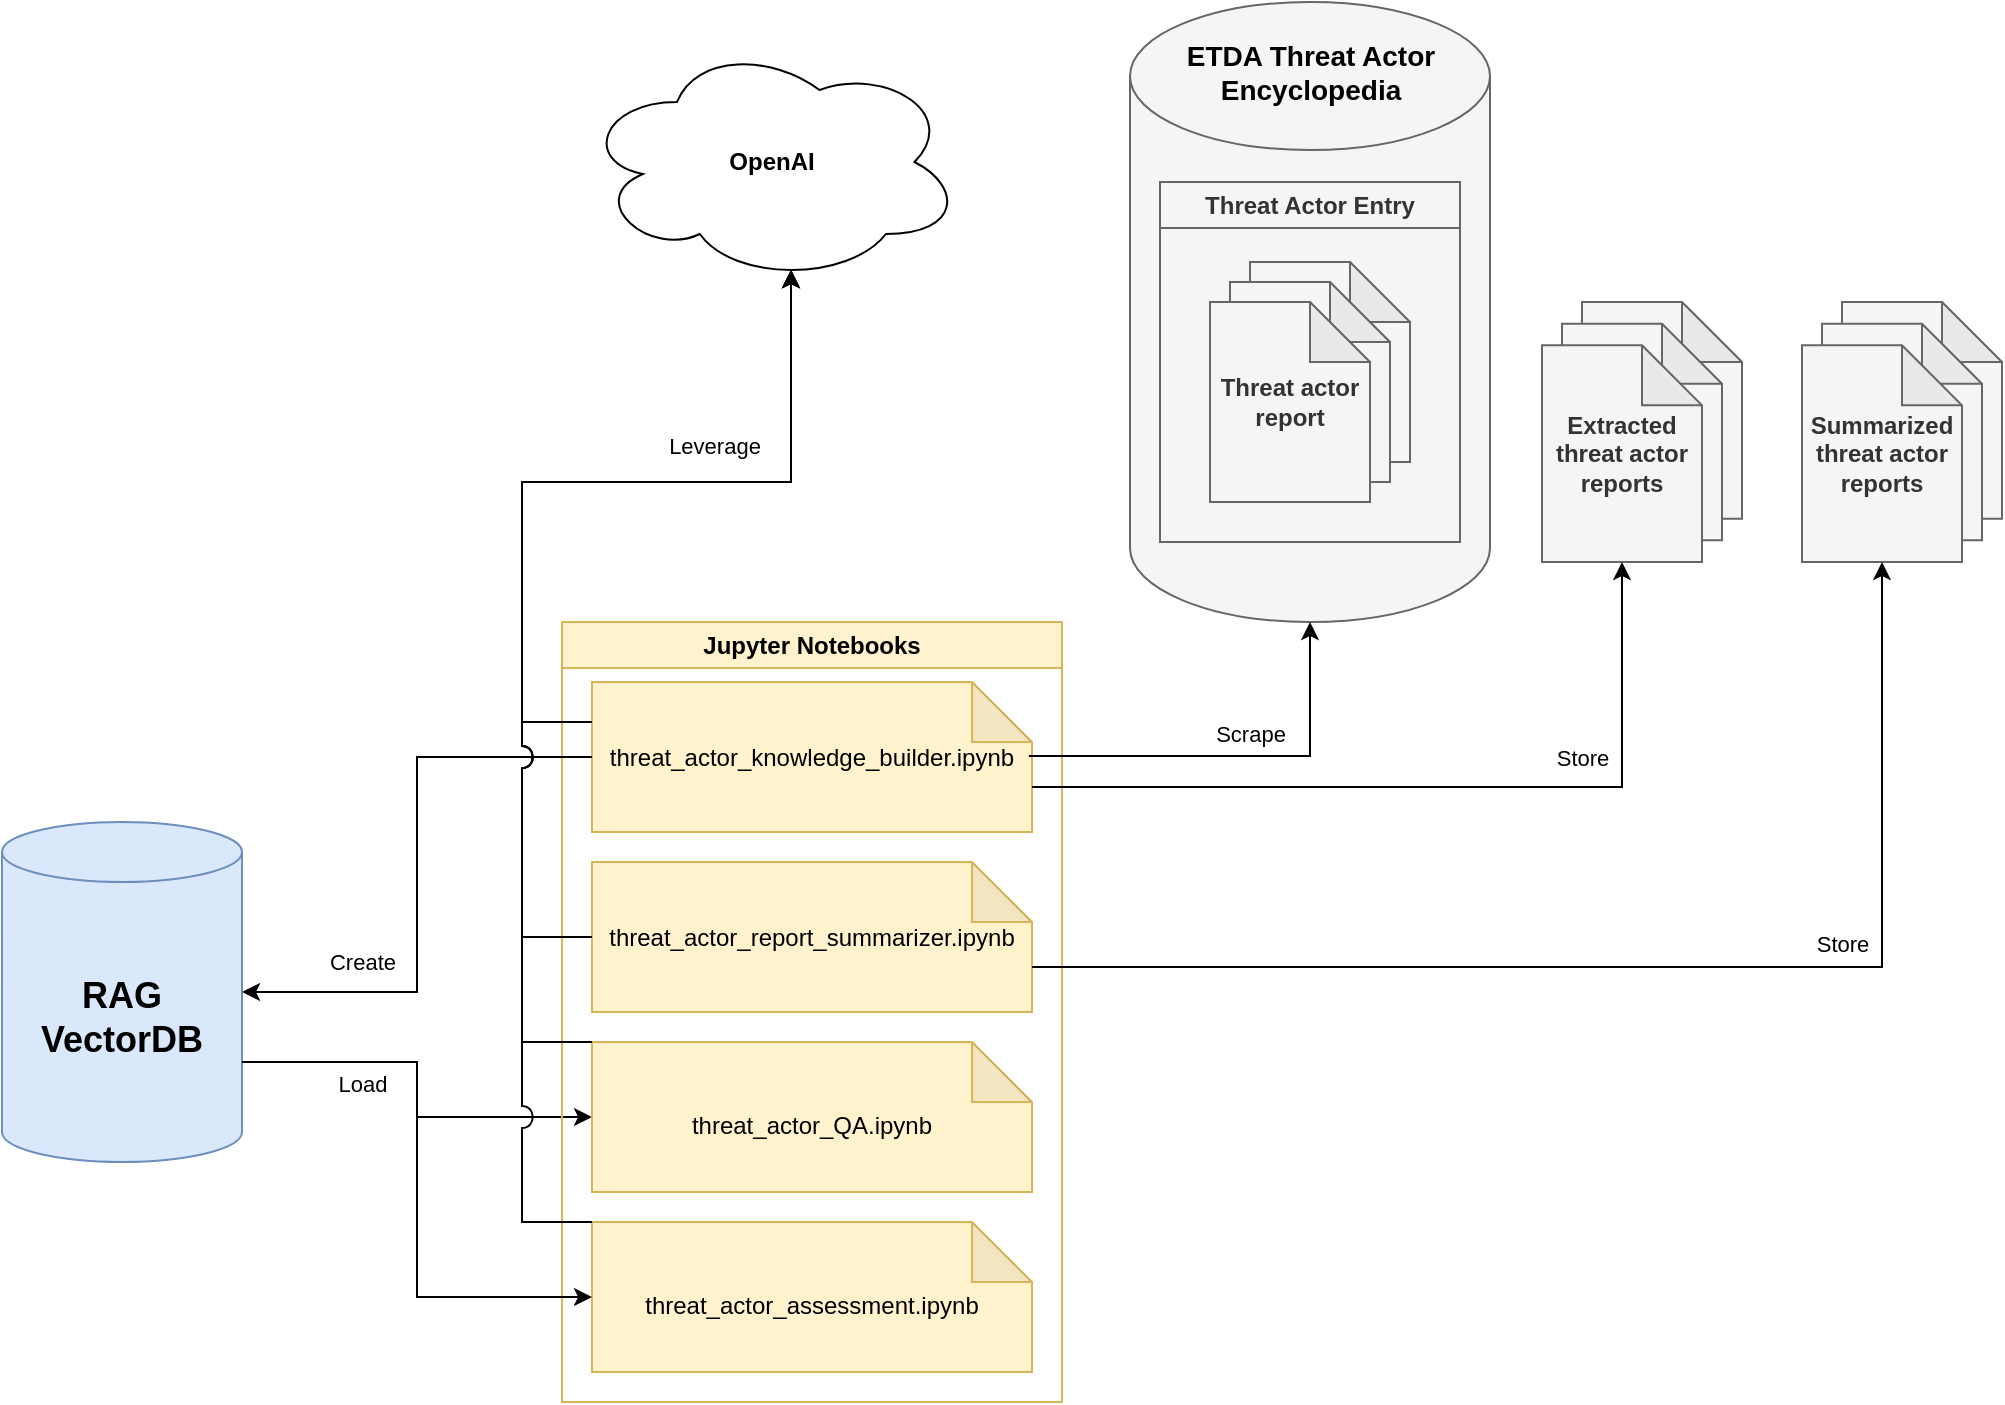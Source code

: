 <mxfile version="28.1.1">
  <diagram name="Page-1" id="2qbZ1LhTElEmyzvvCm6c">
    <mxGraphModel dx="2074" dy="846" grid="1" gridSize="10" guides="1" tooltips="1" connect="1" arrows="1" fold="1" page="1" pageScale="1" pageWidth="827" pageHeight="1169" background="none" math="0" shadow="0">
      <root>
        <mxCell id="0" />
        <mxCell id="1" parent="0" />
        <mxCell id="tZc7Lirz8rw_bjvc8guJ-58" style="edgeStyle=orthogonalEdgeStyle;rounded=0;orthogonalLoop=1;jettySize=auto;html=1;exitX=1;exitY=0;exitDx=0;exitDy=120;exitPerimeter=0;" edge="1" parent="1" source="tZc7Lirz8rw_bjvc8guJ-1" target="tZc7Lirz8rw_bjvc8guJ-42">
          <mxGeometry relative="1" as="geometry" />
        </mxCell>
        <mxCell id="tZc7Lirz8rw_bjvc8guJ-59" value="Load" style="edgeLabel;html=1;align=center;verticalAlign=middle;resizable=0;points=[];" vertex="1" connectable="0" parent="tZc7Lirz8rw_bjvc8guJ-58">
          <mxGeometry x="0.407" y="-3" relative="1" as="geometry">
            <mxPoint x="-55" y="-20" as="offset" />
          </mxGeometry>
        </mxCell>
        <mxCell id="tZc7Lirz8rw_bjvc8guJ-1" value="&lt;b&gt;&lt;font style=&quot;font-size: 18px;&quot;&gt;RAG VectorDB&lt;/font&gt;&lt;/b&gt;" style="shape=cylinder3;whiteSpace=wrap;html=1;boundedLbl=1;backgroundOutline=1;size=15;fillColor=#dae8fc;strokeColor=#6c8ebf;" vertex="1" parent="1">
          <mxGeometry x="-240" y="600" width="120" height="170" as="geometry" />
        </mxCell>
        <mxCell id="tZc7Lirz8rw_bjvc8guJ-26" value="Jupyter Notebooks" style="swimlane;whiteSpace=wrap;html=1;fillColor=#fff2cc;strokeColor=#d6b656;fillStyle=auto;labelBackgroundColor=none;" vertex="1" parent="1">
          <mxGeometry x="40" y="500" width="250" height="390" as="geometry" />
        </mxCell>
        <mxCell id="tZc7Lirz8rw_bjvc8guJ-27" value="threat_actor_knowledge_builder.ipynb" style="shape=note;whiteSpace=wrap;html=1;backgroundOutline=1;darkOpacity=0.05;fillColor=#fff2cc;strokeColor=#d6b656;" vertex="1" parent="tZc7Lirz8rw_bjvc8guJ-26">
          <mxGeometry x="15" y="30" width="220" height="75" as="geometry" />
        </mxCell>
        <mxCell id="tZc7Lirz8rw_bjvc8guJ-28" value="threat_actor_report_summarizer.ipynb" style="shape=note;whiteSpace=wrap;html=1;backgroundOutline=1;darkOpacity=0.05;fillColor=#fff2cc;strokeColor=#d6b656;" vertex="1" parent="tZc7Lirz8rw_bjvc8guJ-26">
          <mxGeometry x="15" y="120" width="220" height="75" as="geometry" />
        </mxCell>
        <mxCell id="tZc7Lirz8rw_bjvc8guJ-42" value="&lt;h1 class=&quot;Box-sc-g0xbh4-0 jGhzSQ prc-Heading-Heading-6CmGO&quot; tabindex=&quot;-1&quot; id=&quot;file-name-id-wide&quot;&gt;&lt;font style=&quot;font-size: 12px;&quot;&gt;&lt;span style=&quot;font-weight: normal;&quot;&gt;threat_actor_QA.ipynb&lt;/span&gt;&lt;/font&gt;&lt;/h1&gt;" style="shape=note;whiteSpace=wrap;html=1;backgroundOutline=1;darkOpacity=0.05;fillColor=#fff2cc;strokeColor=#d6b656;fontStyle=1" vertex="1" parent="tZc7Lirz8rw_bjvc8guJ-26">
          <mxGeometry x="15" y="210" width="220" height="75" as="geometry" />
        </mxCell>
        <mxCell id="tZc7Lirz8rw_bjvc8guJ-43" value="&lt;h1 id=&quot;file-name-id-wide&quot; tabindex=&quot;-1&quot; class=&quot;Box-sc-g0xbh4-0 jGhzSQ prc-Heading-Heading-6CmGO&quot;&gt;&lt;font style=&quot;font-size: 12px;&quot;&gt;&lt;span style=&quot;font-weight: normal;&quot;&gt;threat_actor_assessment.ipynb&lt;/span&gt;&lt;/font&gt;&lt;/h1&gt;" style="shape=note;whiteSpace=wrap;html=1;backgroundOutline=1;darkOpacity=0.05;fillColor=#fff2cc;strokeColor=#d6b656;fontStyle=1" vertex="1" parent="tZc7Lirz8rw_bjvc8guJ-26">
          <mxGeometry x="15" y="300" width="220" height="75" as="geometry" />
        </mxCell>
        <mxCell id="tZc7Lirz8rw_bjvc8guJ-29" value="" style="group" vertex="1" connectable="0" parent="1">
          <mxGeometry x="324" y="190" width="180" height="310" as="geometry" />
        </mxCell>
        <mxCell id="tZc7Lirz8rw_bjvc8guJ-23" value="&lt;h3&gt;&lt;br&gt;&lt;/h3&gt;" style="shape=cylinder3;whiteSpace=wrap;html=1;boundedLbl=1;backgroundOutline=1;size=37;fillColor=#f5f5f5;fontColor=#333333;strokeColor=#666666;" vertex="1" parent="tZc7Lirz8rw_bjvc8guJ-29">
          <mxGeometry width="180" height="310" as="geometry" />
        </mxCell>
        <mxCell id="tZc7Lirz8rw_bjvc8guJ-4" value="Threat Actor Entry" style="swimlane;whiteSpace=wrap;html=1;startSize=23;fillColor=#f5f5f5;fontColor=#333333;strokeColor=#666666;" vertex="1" parent="tZc7Lirz8rw_bjvc8guJ-29">
          <mxGeometry x="15" y="90" width="150" height="180" as="geometry">
            <mxRectangle x="375" y="300" width="110" height="30" as="alternateBounds" />
          </mxGeometry>
        </mxCell>
        <mxCell id="tZc7Lirz8rw_bjvc8guJ-6" value="" style="shape=note;whiteSpace=wrap;html=1;backgroundOutline=1;darkOpacity=0.05;fillColor=#f5f5f5;fontColor=#333333;strokeColor=#666666;" vertex="1" parent="tZc7Lirz8rw_bjvc8guJ-4">
          <mxGeometry x="45" y="40" width="80" height="100" as="geometry" />
        </mxCell>
        <mxCell id="tZc7Lirz8rw_bjvc8guJ-5" value="" style="shape=note;whiteSpace=wrap;html=1;backgroundOutline=1;darkOpacity=0.05;fillColor=#f5f5f5;fontColor=#333333;strokeColor=#666666;" vertex="1" parent="tZc7Lirz8rw_bjvc8guJ-4">
          <mxGeometry x="35" y="50" width="80" height="100" as="geometry" />
        </mxCell>
        <mxCell id="tZc7Lirz8rw_bjvc8guJ-2" value="Threat actor report" style="shape=note;whiteSpace=wrap;html=1;backgroundOutline=1;darkOpacity=0.05;fillColor=#f5f5f5;fontColor=#333333;strokeColor=#666666;fontStyle=1" vertex="1" parent="tZc7Lirz8rw_bjvc8guJ-4">
          <mxGeometry x="25" y="60" width="80" height="100" as="geometry" />
        </mxCell>
        <mxCell id="tZc7Lirz8rw_bjvc8guJ-24" value="&lt;font style=&quot;font-size: 14px;&quot;&gt;&lt;b&gt;ETDA Threat Actor Encyclopedia&lt;/b&gt;&lt;/font&gt;" style="text;html=1;align=center;verticalAlign=middle;whiteSpace=wrap;rounded=0;" vertex="1" parent="tZc7Lirz8rw_bjvc8guJ-29">
          <mxGeometry x="23.5" y="20" width="133" height="30" as="geometry" />
        </mxCell>
        <mxCell id="tZc7Lirz8rw_bjvc8guJ-41" value="&lt;b&gt;OpenAI&lt;/b&gt;" style="ellipse;shape=cloud;whiteSpace=wrap;html=1;" vertex="1" parent="1">
          <mxGeometry x="50" y="210" width="190" height="120" as="geometry" />
        </mxCell>
        <mxCell id="tZc7Lirz8rw_bjvc8guJ-44" style="edgeStyle=orthogonalEdgeStyle;rounded=0;orthogonalLoop=1;jettySize=auto;html=1;exitX=0.993;exitY=0.493;exitDx=0;exitDy=0;exitPerimeter=0;entryX=0.5;entryY=1;entryDx=0;entryDy=0;entryPerimeter=0;" edge="1" parent="1" source="tZc7Lirz8rw_bjvc8guJ-27" target="tZc7Lirz8rw_bjvc8guJ-23">
          <mxGeometry relative="1" as="geometry" />
        </mxCell>
        <mxCell id="tZc7Lirz8rw_bjvc8guJ-45" value="Scrape" style="edgeLabel;html=1;align=center;verticalAlign=middle;resizable=0;points=[];" vertex="1" connectable="0" parent="tZc7Lirz8rw_bjvc8guJ-44">
          <mxGeometry x="0.565" y="-2" relative="1" as="geometry">
            <mxPoint x="-32" y="11" as="offset" />
          </mxGeometry>
        </mxCell>
        <mxCell id="tZc7Lirz8rw_bjvc8guJ-46" value="" style="group" vertex="1" connectable="0" parent="1">
          <mxGeometry x="660" y="340" width="100" height="130" as="geometry" />
        </mxCell>
        <mxCell id="tZc7Lirz8rw_bjvc8guJ-38" value="" style="shape=note;whiteSpace=wrap;html=1;backgroundOutline=1;darkOpacity=0.05;fillColor=#f5f5f5;fontColor=#333333;strokeColor=#666666;" vertex="1" parent="tZc7Lirz8rw_bjvc8guJ-46">
          <mxGeometry x="20" width="80" height="108.333" as="geometry" />
        </mxCell>
        <mxCell id="tZc7Lirz8rw_bjvc8guJ-39" value="" style="shape=note;whiteSpace=wrap;html=1;backgroundOutline=1;darkOpacity=0.05;fillColor=#f5f5f5;fontColor=#333333;strokeColor=#666666;" vertex="1" parent="tZc7Lirz8rw_bjvc8guJ-46">
          <mxGeometry x="10" y="10.833" width="80" height="108.333" as="geometry" />
        </mxCell>
        <mxCell id="tZc7Lirz8rw_bjvc8guJ-40" value="Summarized threat actor reports" style="shape=note;whiteSpace=wrap;html=1;backgroundOutline=1;darkOpacity=0.05;fillColor=#f5f5f5;fontColor=#333333;strokeColor=#666666;fontStyle=1" vertex="1" parent="tZc7Lirz8rw_bjvc8guJ-46">
          <mxGeometry y="21.667" width="80" height="108.333" as="geometry" />
        </mxCell>
        <mxCell id="tZc7Lirz8rw_bjvc8guJ-47" value="" style="group;fontStyle=1" vertex="1" connectable="0" parent="1">
          <mxGeometry x="530" y="340" width="100" height="130" as="geometry" />
        </mxCell>
        <mxCell id="tZc7Lirz8rw_bjvc8guJ-35" value="" style="shape=note;whiteSpace=wrap;html=1;backgroundOutline=1;darkOpacity=0.05;fillColor=#f5f5f5;fontColor=#333333;strokeColor=#666666;" vertex="1" parent="tZc7Lirz8rw_bjvc8guJ-47">
          <mxGeometry x="20" width="80" height="108.333" as="geometry" />
        </mxCell>
        <mxCell id="tZc7Lirz8rw_bjvc8guJ-36" value="" style="shape=note;whiteSpace=wrap;html=1;backgroundOutline=1;darkOpacity=0.05;fillColor=#f5f5f5;fontColor=#333333;strokeColor=#666666;" vertex="1" parent="tZc7Lirz8rw_bjvc8guJ-47">
          <mxGeometry x="10" y="10.833" width="80" height="108.333" as="geometry" />
        </mxCell>
        <mxCell id="tZc7Lirz8rw_bjvc8guJ-37" value="&lt;b&gt;Extracted threat actor report&lt;/b&gt;s" style="shape=note;whiteSpace=wrap;html=1;backgroundOutline=1;darkOpacity=0.05;fillColor=#f5f5f5;fontColor=#333333;strokeColor=#666666;fontStyle=1" vertex="1" parent="tZc7Lirz8rw_bjvc8guJ-47">
          <mxGeometry y="21.667" width="80" height="108.333" as="geometry" />
        </mxCell>
        <mxCell id="tZc7Lirz8rw_bjvc8guJ-48" style="edgeStyle=orthogonalEdgeStyle;rounded=0;orthogonalLoop=1;jettySize=auto;html=1;exitX=0;exitY=0;exitDx=220;exitDy=52.5;exitPerimeter=0;entryX=0.5;entryY=1;entryDx=0;entryDy=0;entryPerimeter=0;" edge="1" parent="1" source="tZc7Lirz8rw_bjvc8guJ-27" target="tZc7Lirz8rw_bjvc8guJ-37">
          <mxGeometry relative="1" as="geometry" />
        </mxCell>
        <mxCell id="tZc7Lirz8rw_bjvc8guJ-49" value="Store" style="edgeLabel;html=1;align=center;verticalAlign=middle;resizable=0;points=[];" vertex="1" connectable="0" parent="tZc7Lirz8rw_bjvc8guJ-48">
          <mxGeometry x="-0.141" y="2" relative="1" as="geometry">
            <mxPoint x="100" y="-13" as="offset" />
          </mxGeometry>
        </mxCell>
        <mxCell id="tZc7Lirz8rw_bjvc8guJ-51" style="edgeStyle=orthogonalEdgeStyle;rounded=0;orthogonalLoop=1;jettySize=auto;html=1;entryX=0.55;entryY=0.95;entryDx=0;entryDy=0;entryPerimeter=0;" edge="1" parent="1" target="tZc7Lirz8rw_bjvc8guJ-41">
          <mxGeometry relative="1" as="geometry">
            <mxPoint x="55" y="550" as="sourcePoint" />
            <Array as="points">
              <mxPoint x="55" y="550" />
              <mxPoint x="20" y="550" />
              <mxPoint x="20" y="430" />
              <mxPoint x="155" y="430" />
            </Array>
          </mxGeometry>
        </mxCell>
        <mxCell id="tZc7Lirz8rw_bjvc8guJ-52" value="Leverage" style="edgeLabel;html=1;align=center;verticalAlign=middle;resizable=0;points=[];" vertex="1" connectable="0" parent="tZc7Lirz8rw_bjvc8guJ-51">
          <mxGeometry x="0.198" y="2" relative="1" as="geometry">
            <mxPoint x="14" y="-16" as="offset" />
          </mxGeometry>
        </mxCell>
        <mxCell id="tZc7Lirz8rw_bjvc8guJ-53" style="edgeStyle=orthogonalEdgeStyle;rounded=0;orthogonalLoop=1;jettySize=auto;html=1;exitX=0;exitY=0.5;exitDx=0;exitDy=0;exitPerimeter=0;" edge="1" parent="1" source="tZc7Lirz8rw_bjvc8guJ-27" target="tZc7Lirz8rw_bjvc8guJ-1">
          <mxGeometry relative="1" as="geometry" />
        </mxCell>
        <mxCell id="tZc7Lirz8rw_bjvc8guJ-54" value="Create" style="edgeLabel;html=1;align=center;verticalAlign=middle;resizable=0;points=[];" vertex="1" connectable="0" parent="tZc7Lirz8rw_bjvc8guJ-53">
          <mxGeometry x="0.603" y="-1" relative="1" as="geometry">
            <mxPoint x="2" y="-14" as="offset" />
          </mxGeometry>
        </mxCell>
        <mxCell id="tZc7Lirz8rw_bjvc8guJ-55" style="edgeStyle=orthogonalEdgeStyle;rounded=0;orthogonalLoop=1;jettySize=auto;html=1;exitX=0;exitY=0.5;exitDx=0;exitDy=0;exitPerimeter=0;entryX=0.55;entryY=0.95;entryDx=0;entryDy=0;entryPerimeter=0;jumpStyle=arc;jumpSize=11;" edge="1" parent="1" source="tZc7Lirz8rw_bjvc8guJ-28" target="tZc7Lirz8rw_bjvc8guJ-41">
          <mxGeometry relative="1" as="geometry">
            <Array as="points">
              <mxPoint x="20" y="658" />
              <mxPoint x="20" y="430" />
              <mxPoint x="155" y="430" />
            </Array>
          </mxGeometry>
        </mxCell>
        <mxCell id="tZc7Lirz8rw_bjvc8guJ-56" style="edgeStyle=orthogonalEdgeStyle;rounded=0;orthogonalLoop=1;jettySize=auto;html=1;exitX=0;exitY=0;exitDx=220;exitDy=52.5;exitPerimeter=0;entryX=0.5;entryY=1;entryDx=0;entryDy=0;entryPerimeter=0;" edge="1" parent="1" source="tZc7Lirz8rw_bjvc8guJ-28" target="tZc7Lirz8rw_bjvc8guJ-40">
          <mxGeometry relative="1" as="geometry" />
        </mxCell>
        <mxCell id="tZc7Lirz8rw_bjvc8guJ-57" value="Store" style="edgeLabel;html=1;align=center;verticalAlign=middle;resizable=0;points=[];" vertex="1" connectable="0" parent="tZc7Lirz8rw_bjvc8guJ-56">
          <mxGeometry x="0.106" y="-1" relative="1" as="geometry">
            <mxPoint x="58" y="-13" as="offset" />
          </mxGeometry>
        </mxCell>
        <mxCell id="tZc7Lirz8rw_bjvc8guJ-60" style="edgeStyle=orthogonalEdgeStyle;rounded=0;orthogonalLoop=1;jettySize=auto;html=1;entryX=0.55;entryY=0.95;entryDx=0;entryDy=0;entryPerimeter=0;jumpStyle=arc;jumpSize=11;" edge="1" parent="1" target="tZc7Lirz8rw_bjvc8guJ-41">
          <mxGeometry relative="1" as="geometry">
            <mxPoint x="55" y="710" as="sourcePoint" />
            <Array as="points">
              <mxPoint x="20" y="710" />
              <mxPoint x="20" y="430" />
              <mxPoint x="155" y="430" />
            </Array>
          </mxGeometry>
        </mxCell>
        <mxCell id="tZc7Lirz8rw_bjvc8guJ-61" style="edgeStyle=orthogonalEdgeStyle;rounded=0;orthogonalLoop=1;jettySize=auto;html=1;exitX=0;exitY=0;exitDx=0;exitDy=0;exitPerimeter=0;entryX=0.55;entryY=0.95;entryDx=0;entryDy=0;entryPerimeter=0;jumpStyle=arc;jumpSize=11;" edge="1" parent="1" source="tZc7Lirz8rw_bjvc8guJ-43" target="tZc7Lirz8rw_bjvc8guJ-41">
          <mxGeometry relative="1" as="geometry">
            <Array as="points">
              <mxPoint x="20" y="800" />
              <mxPoint x="20" y="430" />
              <mxPoint x="155" y="430" />
            </Array>
          </mxGeometry>
        </mxCell>
        <mxCell id="tZc7Lirz8rw_bjvc8guJ-63" style="edgeStyle=orthogonalEdgeStyle;rounded=0;orthogonalLoop=1;jettySize=auto;html=1;exitX=1;exitY=0;exitDx=0;exitDy=120;exitPerimeter=0;entryX=0;entryY=0.5;entryDx=0;entryDy=0;entryPerimeter=0;" edge="1" parent="1" source="tZc7Lirz8rw_bjvc8guJ-1" target="tZc7Lirz8rw_bjvc8guJ-43">
          <mxGeometry relative="1" as="geometry" />
        </mxCell>
      </root>
    </mxGraphModel>
  </diagram>
</mxfile>

